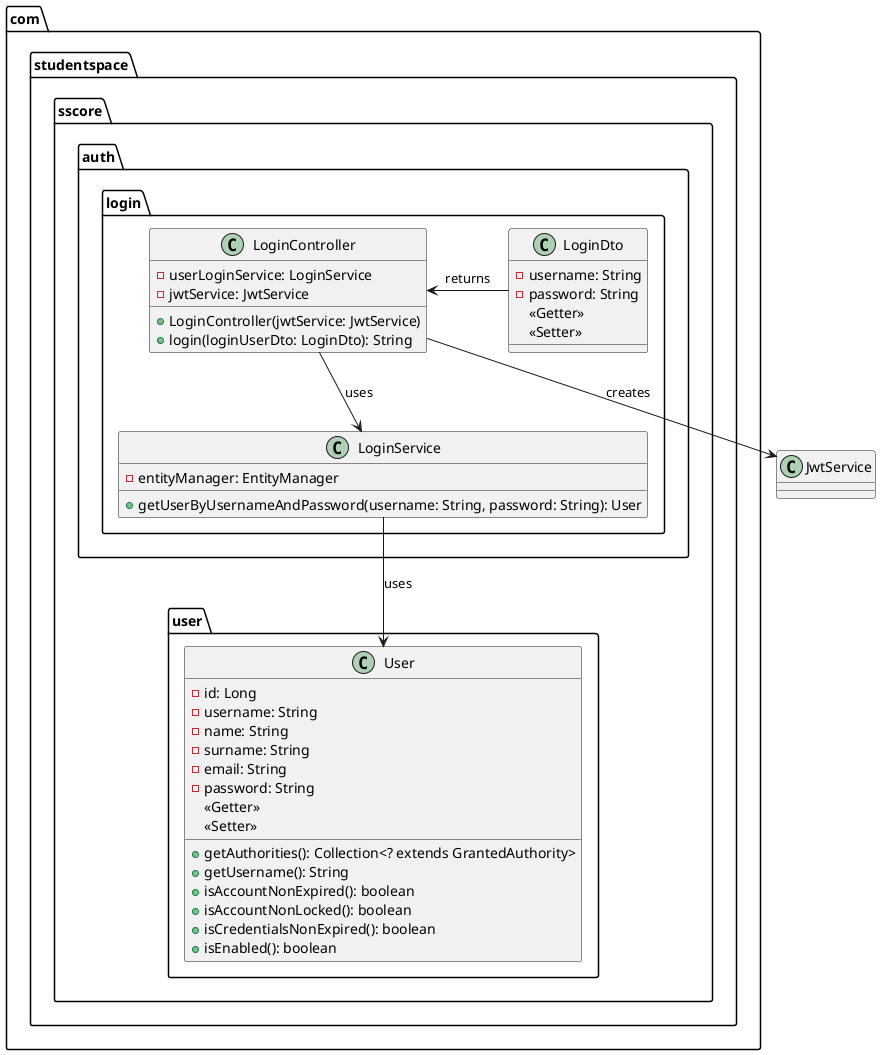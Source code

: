 @startuml

package "com.studentspace.sscore.auth.login" {
    class LoginController {
        - userLoginService: LoginService
        - jwtService: JwtService
        + LoginController(jwtService: JwtService)
        + login(loginUserDto: LoginDto): String
    }

    class LoginDto {
        - username: String
        - password: String
        <<Getter>>
        <<Setter>>
    }

    class LoginService {
        - entityManager: EntityManager
        + getUserByUsernameAndPassword(username: String, password: String): User
    }
}

package "com.studentspace.sscore.user" {
    class User {
        - id: Long
        - username: String
        - name: String
        - surname: String
        - email: String
        - password: String
        <<Getter>>
        <<Setter>>
        + getAuthorities(): Collection<? extends GrantedAuthority>
        + getUsername(): String
        + isAccountNonExpired(): boolean
        + isAccountNonLocked(): boolean
        + isCredentialsNonExpired(): boolean
        + isEnabled(): boolean
    }
}

LoginController --> LoginService : uses
LoginController --> JwtService : creates
LoginController <- LoginDto : returns
LoginService --> User : uses
@enduml
